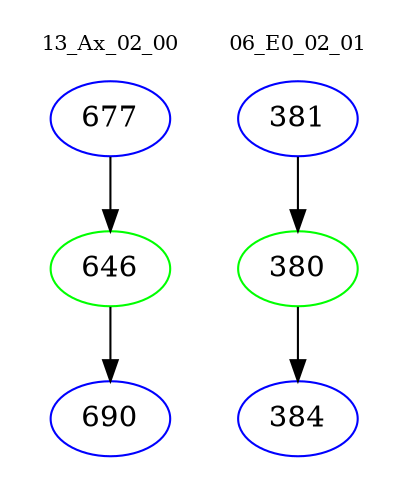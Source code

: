 digraph{
subgraph cluster_0 {
color = white
label = "13_Ax_02_00";
fontsize=10;
T0_677 [label="677", color="blue"]
T0_677 -> T0_646 [color="black"]
T0_646 [label="646", color="green"]
T0_646 -> T0_690 [color="black"]
T0_690 [label="690", color="blue"]
}
subgraph cluster_1 {
color = white
label = "06_E0_02_01";
fontsize=10;
T1_381 [label="381", color="blue"]
T1_381 -> T1_380 [color="black"]
T1_380 [label="380", color="green"]
T1_380 -> T1_384 [color="black"]
T1_384 [label="384", color="blue"]
}
}
